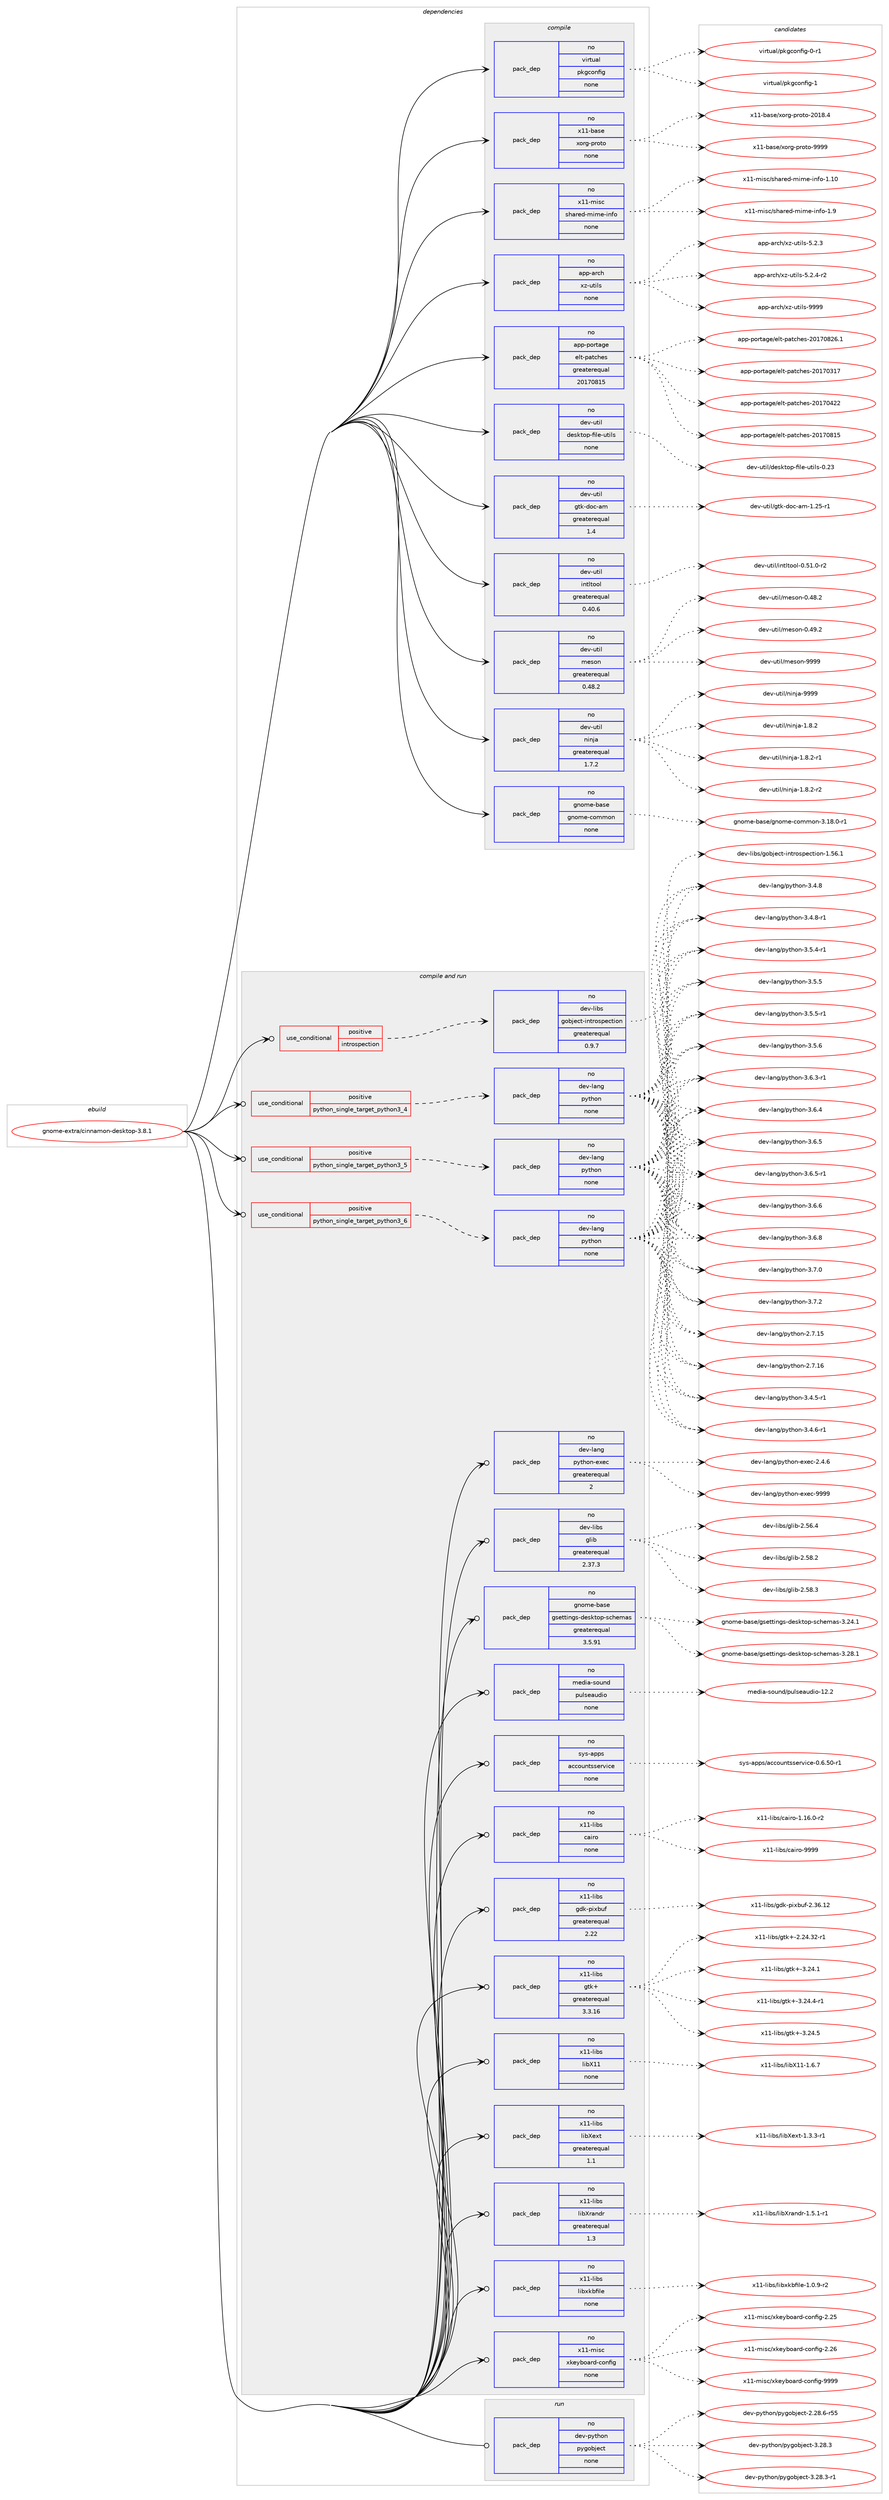 digraph prolog {

# *************
# Graph options
# *************

newrank=true;
concentrate=true;
compound=true;
graph [rankdir=LR,fontname=Helvetica,fontsize=10,ranksep=1.5];#, ranksep=2.5, nodesep=0.2];
edge  [arrowhead=vee];
node  [fontname=Helvetica,fontsize=10];

# **********
# The ebuild
# **********

subgraph cluster_leftcol {
color=gray;
rank=same;
label=<<i>ebuild</i>>;
id [label="gnome-extra/cinnamon-desktop-3.8.1", color=red, width=4, href="../gnome-extra/cinnamon-desktop-3.8.1.svg"];
}

# ****************
# The dependencies
# ****************

subgraph cluster_midcol {
color=gray;
label=<<i>dependencies</i>>;
subgraph cluster_compile {
fillcolor="#eeeeee";
style=filled;
label=<<i>compile</i>>;
subgraph pack1113503 {
dependency1565489 [label=<<TABLE BORDER="0" CELLBORDER="1" CELLSPACING="0" CELLPADDING="4" WIDTH="220"><TR><TD ROWSPAN="6" CELLPADDING="30">pack_dep</TD></TR><TR><TD WIDTH="110">no</TD></TR><TR><TD>app-arch</TD></TR><TR><TD>xz-utils</TD></TR><TR><TD>none</TD></TR><TR><TD></TD></TR></TABLE>>, shape=none, color=blue];
}
id:e -> dependency1565489:w [weight=20,style="solid",arrowhead="vee"];
subgraph pack1113504 {
dependency1565490 [label=<<TABLE BORDER="0" CELLBORDER="1" CELLSPACING="0" CELLPADDING="4" WIDTH="220"><TR><TD ROWSPAN="6" CELLPADDING="30">pack_dep</TD></TR><TR><TD WIDTH="110">no</TD></TR><TR><TD>app-portage</TD></TR><TR><TD>elt-patches</TD></TR><TR><TD>greaterequal</TD></TR><TR><TD>20170815</TD></TR></TABLE>>, shape=none, color=blue];
}
id:e -> dependency1565490:w [weight=20,style="solid",arrowhead="vee"];
subgraph pack1113505 {
dependency1565491 [label=<<TABLE BORDER="0" CELLBORDER="1" CELLSPACING="0" CELLPADDING="4" WIDTH="220"><TR><TD ROWSPAN="6" CELLPADDING="30">pack_dep</TD></TR><TR><TD WIDTH="110">no</TD></TR><TR><TD>dev-util</TD></TR><TR><TD>desktop-file-utils</TD></TR><TR><TD>none</TD></TR><TR><TD></TD></TR></TABLE>>, shape=none, color=blue];
}
id:e -> dependency1565491:w [weight=20,style="solid",arrowhead="vee"];
subgraph pack1113506 {
dependency1565492 [label=<<TABLE BORDER="0" CELLBORDER="1" CELLSPACING="0" CELLPADDING="4" WIDTH="220"><TR><TD ROWSPAN="6" CELLPADDING="30">pack_dep</TD></TR><TR><TD WIDTH="110">no</TD></TR><TR><TD>dev-util</TD></TR><TR><TD>gtk-doc-am</TD></TR><TR><TD>greaterequal</TD></TR><TR><TD>1.4</TD></TR></TABLE>>, shape=none, color=blue];
}
id:e -> dependency1565492:w [weight=20,style="solid",arrowhead="vee"];
subgraph pack1113507 {
dependency1565493 [label=<<TABLE BORDER="0" CELLBORDER="1" CELLSPACING="0" CELLPADDING="4" WIDTH="220"><TR><TD ROWSPAN="6" CELLPADDING="30">pack_dep</TD></TR><TR><TD WIDTH="110">no</TD></TR><TR><TD>dev-util</TD></TR><TR><TD>intltool</TD></TR><TR><TD>greaterequal</TD></TR><TR><TD>0.40.6</TD></TR></TABLE>>, shape=none, color=blue];
}
id:e -> dependency1565493:w [weight=20,style="solid",arrowhead="vee"];
subgraph pack1113508 {
dependency1565494 [label=<<TABLE BORDER="0" CELLBORDER="1" CELLSPACING="0" CELLPADDING="4" WIDTH="220"><TR><TD ROWSPAN="6" CELLPADDING="30">pack_dep</TD></TR><TR><TD WIDTH="110">no</TD></TR><TR><TD>dev-util</TD></TR><TR><TD>meson</TD></TR><TR><TD>greaterequal</TD></TR><TR><TD>0.48.2</TD></TR></TABLE>>, shape=none, color=blue];
}
id:e -> dependency1565494:w [weight=20,style="solid",arrowhead="vee"];
subgraph pack1113509 {
dependency1565495 [label=<<TABLE BORDER="0" CELLBORDER="1" CELLSPACING="0" CELLPADDING="4" WIDTH="220"><TR><TD ROWSPAN="6" CELLPADDING="30">pack_dep</TD></TR><TR><TD WIDTH="110">no</TD></TR><TR><TD>dev-util</TD></TR><TR><TD>ninja</TD></TR><TR><TD>greaterequal</TD></TR><TR><TD>1.7.2</TD></TR></TABLE>>, shape=none, color=blue];
}
id:e -> dependency1565495:w [weight=20,style="solid",arrowhead="vee"];
subgraph pack1113510 {
dependency1565496 [label=<<TABLE BORDER="0" CELLBORDER="1" CELLSPACING="0" CELLPADDING="4" WIDTH="220"><TR><TD ROWSPAN="6" CELLPADDING="30">pack_dep</TD></TR><TR><TD WIDTH="110">no</TD></TR><TR><TD>gnome-base</TD></TR><TR><TD>gnome-common</TD></TR><TR><TD>none</TD></TR><TR><TD></TD></TR></TABLE>>, shape=none, color=blue];
}
id:e -> dependency1565496:w [weight=20,style="solid",arrowhead="vee"];
subgraph pack1113511 {
dependency1565497 [label=<<TABLE BORDER="0" CELLBORDER="1" CELLSPACING="0" CELLPADDING="4" WIDTH="220"><TR><TD ROWSPAN="6" CELLPADDING="30">pack_dep</TD></TR><TR><TD WIDTH="110">no</TD></TR><TR><TD>virtual</TD></TR><TR><TD>pkgconfig</TD></TR><TR><TD>none</TD></TR><TR><TD></TD></TR></TABLE>>, shape=none, color=blue];
}
id:e -> dependency1565497:w [weight=20,style="solid",arrowhead="vee"];
subgraph pack1113512 {
dependency1565498 [label=<<TABLE BORDER="0" CELLBORDER="1" CELLSPACING="0" CELLPADDING="4" WIDTH="220"><TR><TD ROWSPAN="6" CELLPADDING="30">pack_dep</TD></TR><TR><TD WIDTH="110">no</TD></TR><TR><TD>x11-base</TD></TR><TR><TD>xorg-proto</TD></TR><TR><TD>none</TD></TR><TR><TD></TD></TR></TABLE>>, shape=none, color=blue];
}
id:e -> dependency1565498:w [weight=20,style="solid",arrowhead="vee"];
subgraph pack1113513 {
dependency1565499 [label=<<TABLE BORDER="0" CELLBORDER="1" CELLSPACING="0" CELLPADDING="4" WIDTH="220"><TR><TD ROWSPAN="6" CELLPADDING="30">pack_dep</TD></TR><TR><TD WIDTH="110">no</TD></TR><TR><TD>x11-misc</TD></TR><TR><TD>shared-mime-info</TD></TR><TR><TD>none</TD></TR><TR><TD></TD></TR></TABLE>>, shape=none, color=blue];
}
id:e -> dependency1565499:w [weight=20,style="solid",arrowhead="vee"];
}
subgraph cluster_compileandrun {
fillcolor="#eeeeee";
style=filled;
label=<<i>compile and run</i>>;
subgraph cond427805 {
dependency1565500 [label=<<TABLE BORDER="0" CELLBORDER="1" CELLSPACING="0" CELLPADDING="4"><TR><TD ROWSPAN="3" CELLPADDING="10">use_conditional</TD></TR><TR><TD>positive</TD></TR><TR><TD>introspection</TD></TR></TABLE>>, shape=none, color=red];
subgraph pack1113514 {
dependency1565501 [label=<<TABLE BORDER="0" CELLBORDER="1" CELLSPACING="0" CELLPADDING="4" WIDTH="220"><TR><TD ROWSPAN="6" CELLPADDING="30">pack_dep</TD></TR><TR><TD WIDTH="110">no</TD></TR><TR><TD>dev-libs</TD></TR><TR><TD>gobject-introspection</TD></TR><TR><TD>greaterequal</TD></TR><TR><TD>0.9.7</TD></TR></TABLE>>, shape=none, color=blue];
}
dependency1565500:e -> dependency1565501:w [weight=20,style="dashed",arrowhead="vee"];
}
id:e -> dependency1565500:w [weight=20,style="solid",arrowhead="odotvee"];
subgraph cond427806 {
dependency1565502 [label=<<TABLE BORDER="0" CELLBORDER="1" CELLSPACING="0" CELLPADDING="4"><TR><TD ROWSPAN="3" CELLPADDING="10">use_conditional</TD></TR><TR><TD>positive</TD></TR><TR><TD>python_single_target_python3_4</TD></TR></TABLE>>, shape=none, color=red];
subgraph pack1113515 {
dependency1565503 [label=<<TABLE BORDER="0" CELLBORDER="1" CELLSPACING="0" CELLPADDING="4" WIDTH="220"><TR><TD ROWSPAN="6" CELLPADDING="30">pack_dep</TD></TR><TR><TD WIDTH="110">no</TD></TR><TR><TD>dev-lang</TD></TR><TR><TD>python</TD></TR><TR><TD>none</TD></TR><TR><TD></TD></TR></TABLE>>, shape=none, color=blue];
}
dependency1565502:e -> dependency1565503:w [weight=20,style="dashed",arrowhead="vee"];
}
id:e -> dependency1565502:w [weight=20,style="solid",arrowhead="odotvee"];
subgraph cond427807 {
dependency1565504 [label=<<TABLE BORDER="0" CELLBORDER="1" CELLSPACING="0" CELLPADDING="4"><TR><TD ROWSPAN="3" CELLPADDING="10">use_conditional</TD></TR><TR><TD>positive</TD></TR><TR><TD>python_single_target_python3_5</TD></TR></TABLE>>, shape=none, color=red];
subgraph pack1113516 {
dependency1565505 [label=<<TABLE BORDER="0" CELLBORDER="1" CELLSPACING="0" CELLPADDING="4" WIDTH="220"><TR><TD ROWSPAN="6" CELLPADDING="30">pack_dep</TD></TR><TR><TD WIDTH="110">no</TD></TR><TR><TD>dev-lang</TD></TR><TR><TD>python</TD></TR><TR><TD>none</TD></TR><TR><TD></TD></TR></TABLE>>, shape=none, color=blue];
}
dependency1565504:e -> dependency1565505:w [weight=20,style="dashed",arrowhead="vee"];
}
id:e -> dependency1565504:w [weight=20,style="solid",arrowhead="odotvee"];
subgraph cond427808 {
dependency1565506 [label=<<TABLE BORDER="0" CELLBORDER="1" CELLSPACING="0" CELLPADDING="4"><TR><TD ROWSPAN="3" CELLPADDING="10">use_conditional</TD></TR><TR><TD>positive</TD></TR><TR><TD>python_single_target_python3_6</TD></TR></TABLE>>, shape=none, color=red];
subgraph pack1113517 {
dependency1565507 [label=<<TABLE BORDER="0" CELLBORDER="1" CELLSPACING="0" CELLPADDING="4" WIDTH="220"><TR><TD ROWSPAN="6" CELLPADDING="30">pack_dep</TD></TR><TR><TD WIDTH="110">no</TD></TR><TR><TD>dev-lang</TD></TR><TR><TD>python</TD></TR><TR><TD>none</TD></TR><TR><TD></TD></TR></TABLE>>, shape=none, color=blue];
}
dependency1565506:e -> dependency1565507:w [weight=20,style="dashed",arrowhead="vee"];
}
id:e -> dependency1565506:w [weight=20,style="solid",arrowhead="odotvee"];
subgraph pack1113518 {
dependency1565508 [label=<<TABLE BORDER="0" CELLBORDER="1" CELLSPACING="0" CELLPADDING="4" WIDTH="220"><TR><TD ROWSPAN="6" CELLPADDING="30">pack_dep</TD></TR><TR><TD WIDTH="110">no</TD></TR><TR><TD>dev-lang</TD></TR><TR><TD>python-exec</TD></TR><TR><TD>greaterequal</TD></TR><TR><TD>2</TD></TR></TABLE>>, shape=none, color=blue];
}
id:e -> dependency1565508:w [weight=20,style="solid",arrowhead="odotvee"];
subgraph pack1113519 {
dependency1565509 [label=<<TABLE BORDER="0" CELLBORDER="1" CELLSPACING="0" CELLPADDING="4" WIDTH="220"><TR><TD ROWSPAN="6" CELLPADDING="30">pack_dep</TD></TR><TR><TD WIDTH="110">no</TD></TR><TR><TD>dev-libs</TD></TR><TR><TD>glib</TD></TR><TR><TD>greaterequal</TD></TR><TR><TD>2.37.3</TD></TR></TABLE>>, shape=none, color=blue];
}
id:e -> dependency1565509:w [weight=20,style="solid",arrowhead="odotvee"];
subgraph pack1113520 {
dependency1565510 [label=<<TABLE BORDER="0" CELLBORDER="1" CELLSPACING="0" CELLPADDING="4" WIDTH="220"><TR><TD ROWSPAN="6" CELLPADDING="30">pack_dep</TD></TR><TR><TD WIDTH="110">no</TD></TR><TR><TD>gnome-base</TD></TR><TR><TD>gsettings-desktop-schemas</TD></TR><TR><TD>greaterequal</TD></TR><TR><TD>3.5.91</TD></TR></TABLE>>, shape=none, color=blue];
}
id:e -> dependency1565510:w [weight=20,style="solid",arrowhead="odotvee"];
subgraph pack1113521 {
dependency1565511 [label=<<TABLE BORDER="0" CELLBORDER="1" CELLSPACING="0" CELLPADDING="4" WIDTH="220"><TR><TD ROWSPAN="6" CELLPADDING="30">pack_dep</TD></TR><TR><TD WIDTH="110">no</TD></TR><TR><TD>media-sound</TD></TR><TR><TD>pulseaudio</TD></TR><TR><TD>none</TD></TR><TR><TD></TD></TR></TABLE>>, shape=none, color=blue];
}
id:e -> dependency1565511:w [weight=20,style="solid",arrowhead="odotvee"];
subgraph pack1113522 {
dependency1565512 [label=<<TABLE BORDER="0" CELLBORDER="1" CELLSPACING="0" CELLPADDING="4" WIDTH="220"><TR><TD ROWSPAN="6" CELLPADDING="30">pack_dep</TD></TR><TR><TD WIDTH="110">no</TD></TR><TR><TD>sys-apps</TD></TR><TR><TD>accountsservice</TD></TR><TR><TD>none</TD></TR><TR><TD></TD></TR></TABLE>>, shape=none, color=blue];
}
id:e -> dependency1565512:w [weight=20,style="solid",arrowhead="odotvee"];
subgraph pack1113523 {
dependency1565513 [label=<<TABLE BORDER="0" CELLBORDER="1" CELLSPACING="0" CELLPADDING="4" WIDTH="220"><TR><TD ROWSPAN="6" CELLPADDING="30">pack_dep</TD></TR><TR><TD WIDTH="110">no</TD></TR><TR><TD>x11-libs</TD></TR><TR><TD>cairo</TD></TR><TR><TD>none</TD></TR><TR><TD></TD></TR></TABLE>>, shape=none, color=blue];
}
id:e -> dependency1565513:w [weight=20,style="solid",arrowhead="odotvee"];
subgraph pack1113524 {
dependency1565514 [label=<<TABLE BORDER="0" CELLBORDER="1" CELLSPACING="0" CELLPADDING="4" WIDTH="220"><TR><TD ROWSPAN="6" CELLPADDING="30">pack_dep</TD></TR><TR><TD WIDTH="110">no</TD></TR><TR><TD>x11-libs</TD></TR><TR><TD>gdk-pixbuf</TD></TR><TR><TD>greaterequal</TD></TR><TR><TD>2.22</TD></TR></TABLE>>, shape=none, color=blue];
}
id:e -> dependency1565514:w [weight=20,style="solid",arrowhead="odotvee"];
subgraph pack1113525 {
dependency1565515 [label=<<TABLE BORDER="0" CELLBORDER="1" CELLSPACING="0" CELLPADDING="4" WIDTH="220"><TR><TD ROWSPAN="6" CELLPADDING="30">pack_dep</TD></TR><TR><TD WIDTH="110">no</TD></TR><TR><TD>x11-libs</TD></TR><TR><TD>gtk+</TD></TR><TR><TD>greaterequal</TD></TR><TR><TD>3.3.16</TD></TR></TABLE>>, shape=none, color=blue];
}
id:e -> dependency1565515:w [weight=20,style="solid",arrowhead="odotvee"];
subgraph pack1113526 {
dependency1565516 [label=<<TABLE BORDER="0" CELLBORDER="1" CELLSPACING="0" CELLPADDING="4" WIDTH="220"><TR><TD ROWSPAN="6" CELLPADDING="30">pack_dep</TD></TR><TR><TD WIDTH="110">no</TD></TR><TR><TD>x11-libs</TD></TR><TR><TD>libX11</TD></TR><TR><TD>none</TD></TR><TR><TD></TD></TR></TABLE>>, shape=none, color=blue];
}
id:e -> dependency1565516:w [weight=20,style="solid",arrowhead="odotvee"];
subgraph pack1113527 {
dependency1565517 [label=<<TABLE BORDER="0" CELLBORDER="1" CELLSPACING="0" CELLPADDING="4" WIDTH="220"><TR><TD ROWSPAN="6" CELLPADDING="30">pack_dep</TD></TR><TR><TD WIDTH="110">no</TD></TR><TR><TD>x11-libs</TD></TR><TR><TD>libXext</TD></TR><TR><TD>greaterequal</TD></TR><TR><TD>1.1</TD></TR></TABLE>>, shape=none, color=blue];
}
id:e -> dependency1565517:w [weight=20,style="solid",arrowhead="odotvee"];
subgraph pack1113528 {
dependency1565518 [label=<<TABLE BORDER="0" CELLBORDER="1" CELLSPACING="0" CELLPADDING="4" WIDTH="220"><TR><TD ROWSPAN="6" CELLPADDING="30">pack_dep</TD></TR><TR><TD WIDTH="110">no</TD></TR><TR><TD>x11-libs</TD></TR><TR><TD>libXrandr</TD></TR><TR><TD>greaterequal</TD></TR><TR><TD>1.3</TD></TR></TABLE>>, shape=none, color=blue];
}
id:e -> dependency1565518:w [weight=20,style="solid",arrowhead="odotvee"];
subgraph pack1113529 {
dependency1565519 [label=<<TABLE BORDER="0" CELLBORDER="1" CELLSPACING="0" CELLPADDING="4" WIDTH="220"><TR><TD ROWSPAN="6" CELLPADDING="30">pack_dep</TD></TR><TR><TD WIDTH="110">no</TD></TR><TR><TD>x11-libs</TD></TR><TR><TD>libxkbfile</TD></TR><TR><TD>none</TD></TR><TR><TD></TD></TR></TABLE>>, shape=none, color=blue];
}
id:e -> dependency1565519:w [weight=20,style="solid",arrowhead="odotvee"];
subgraph pack1113530 {
dependency1565520 [label=<<TABLE BORDER="0" CELLBORDER="1" CELLSPACING="0" CELLPADDING="4" WIDTH="220"><TR><TD ROWSPAN="6" CELLPADDING="30">pack_dep</TD></TR><TR><TD WIDTH="110">no</TD></TR><TR><TD>x11-misc</TD></TR><TR><TD>xkeyboard-config</TD></TR><TR><TD>none</TD></TR><TR><TD></TD></TR></TABLE>>, shape=none, color=blue];
}
id:e -> dependency1565520:w [weight=20,style="solid",arrowhead="odotvee"];
}
subgraph cluster_run {
fillcolor="#eeeeee";
style=filled;
label=<<i>run</i>>;
subgraph pack1113531 {
dependency1565521 [label=<<TABLE BORDER="0" CELLBORDER="1" CELLSPACING="0" CELLPADDING="4" WIDTH="220"><TR><TD ROWSPAN="6" CELLPADDING="30">pack_dep</TD></TR><TR><TD WIDTH="110">no</TD></TR><TR><TD>dev-python</TD></TR><TR><TD>pygobject</TD></TR><TR><TD>none</TD></TR><TR><TD></TD></TR></TABLE>>, shape=none, color=blue];
}
id:e -> dependency1565521:w [weight=20,style="solid",arrowhead="odot"];
}
}

# **************
# The candidates
# **************

subgraph cluster_choices {
rank=same;
color=gray;
label=<<i>candidates</i>>;

subgraph choice1113503 {
color=black;
nodesep=1;
choice971121124597114991044712012245117116105108115455346504651 [label="app-arch/xz-utils-5.2.3", color=red, width=4,href="../app-arch/xz-utils-5.2.3.svg"];
choice9711211245971149910447120122451171161051081154553465046524511450 [label="app-arch/xz-utils-5.2.4-r2", color=red, width=4,href="../app-arch/xz-utils-5.2.4-r2.svg"];
choice9711211245971149910447120122451171161051081154557575757 [label="app-arch/xz-utils-9999", color=red, width=4,href="../app-arch/xz-utils-9999.svg"];
dependency1565489:e -> choice971121124597114991044712012245117116105108115455346504651:w [style=dotted,weight="100"];
dependency1565489:e -> choice9711211245971149910447120122451171161051081154553465046524511450:w [style=dotted,weight="100"];
dependency1565489:e -> choice9711211245971149910447120122451171161051081154557575757:w [style=dotted,weight="100"];
}
subgraph choice1113504 {
color=black;
nodesep=1;
choice97112112451121111141169710310147101108116451129711699104101115455048495548514955 [label="app-portage/elt-patches-20170317", color=red, width=4,href="../app-portage/elt-patches-20170317.svg"];
choice97112112451121111141169710310147101108116451129711699104101115455048495548525050 [label="app-portage/elt-patches-20170422", color=red, width=4,href="../app-portage/elt-patches-20170422.svg"];
choice97112112451121111141169710310147101108116451129711699104101115455048495548564953 [label="app-portage/elt-patches-20170815", color=red, width=4,href="../app-portage/elt-patches-20170815.svg"];
choice971121124511211111411697103101471011081164511297116991041011154550484955485650544649 [label="app-portage/elt-patches-20170826.1", color=red, width=4,href="../app-portage/elt-patches-20170826.1.svg"];
dependency1565490:e -> choice97112112451121111141169710310147101108116451129711699104101115455048495548514955:w [style=dotted,weight="100"];
dependency1565490:e -> choice97112112451121111141169710310147101108116451129711699104101115455048495548525050:w [style=dotted,weight="100"];
dependency1565490:e -> choice97112112451121111141169710310147101108116451129711699104101115455048495548564953:w [style=dotted,weight="100"];
dependency1565490:e -> choice971121124511211111411697103101471011081164511297116991041011154550484955485650544649:w [style=dotted,weight="100"];
}
subgraph choice1113505 {
color=black;
nodesep=1;
choice100101118451171161051084710010111510711611111245102105108101451171161051081154548465051 [label="dev-util/desktop-file-utils-0.23", color=red, width=4,href="../dev-util/desktop-file-utils-0.23.svg"];
dependency1565491:e -> choice100101118451171161051084710010111510711611111245102105108101451171161051081154548465051:w [style=dotted,weight="100"];
}
subgraph choice1113506 {
color=black;
nodesep=1;
choice10010111845117116105108471031161074510011199459710945494650534511449 [label="dev-util/gtk-doc-am-1.25-r1", color=red, width=4,href="../dev-util/gtk-doc-am-1.25-r1.svg"];
dependency1565492:e -> choice10010111845117116105108471031161074510011199459710945494650534511449:w [style=dotted,weight="100"];
}
subgraph choice1113507 {
color=black;
nodesep=1;
choice1001011184511711610510847105110116108116111111108454846534946484511450 [label="dev-util/intltool-0.51.0-r2", color=red, width=4,href="../dev-util/intltool-0.51.0-r2.svg"];
dependency1565493:e -> choice1001011184511711610510847105110116108116111111108454846534946484511450:w [style=dotted,weight="100"];
}
subgraph choice1113508 {
color=black;
nodesep=1;
choice100101118451171161051084710910111511111045484652564650 [label="dev-util/meson-0.48.2", color=red, width=4,href="../dev-util/meson-0.48.2.svg"];
choice100101118451171161051084710910111511111045484652574650 [label="dev-util/meson-0.49.2", color=red, width=4,href="../dev-util/meson-0.49.2.svg"];
choice10010111845117116105108471091011151111104557575757 [label="dev-util/meson-9999", color=red, width=4,href="../dev-util/meson-9999.svg"];
dependency1565494:e -> choice100101118451171161051084710910111511111045484652564650:w [style=dotted,weight="100"];
dependency1565494:e -> choice100101118451171161051084710910111511111045484652574650:w [style=dotted,weight="100"];
dependency1565494:e -> choice10010111845117116105108471091011151111104557575757:w [style=dotted,weight="100"];
}
subgraph choice1113509 {
color=black;
nodesep=1;
choice100101118451171161051084711010511010697454946564650 [label="dev-util/ninja-1.8.2", color=red, width=4,href="../dev-util/ninja-1.8.2.svg"];
choice1001011184511711610510847110105110106974549465646504511449 [label="dev-util/ninja-1.8.2-r1", color=red, width=4,href="../dev-util/ninja-1.8.2-r1.svg"];
choice1001011184511711610510847110105110106974549465646504511450 [label="dev-util/ninja-1.8.2-r2", color=red, width=4,href="../dev-util/ninja-1.8.2-r2.svg"];
choice1001011184511711610510847110105110106974557575757 [label="dev-util/ninja-9999", color=red, width=4,href="../dev-util/ninja-9999.svg"];
dependency1565495:e -> choice100101118451171161051084711010511010697454946564650:w [style=dotted,weight="100"];
dependency1565495:e -> choice1001011184511711610510847110105110106974549465646504511449:w [style=dotted,weight="100"];
dependency1565495:e -> choice1001011184511711610510847110105110106974549465646504511450:w [style=dotted,weight="100"];
dependency1565495:e -> choice1001011184511711610510847110105110106974557575757:w [style=dotted,weight="100"];
}
subgraph choice1113510 {
color=black;
nodesep=1;
choice103110111109101459897115101471031101111091014599111109109111110455146495646484511449 [label="gnome-base/gnome-common-3.18.0-r1", color=red, width=4,href="../gnome-base/gnome-common-3.18.0-r1.svg"];
dependency1565496:e -> choice103110111109101459897115101471031101111091014599111109109111110455146495646484511449:w [style=dotted,weight="100"];
}
subgraph choice1113511 {
color=black;
nodesep=1;
choice11810511411611797108471121071039911111010210510345484511449 [label="virtual/pkgconfig-0-r1", color=red, width=4,href="../virtual/pkgconfig-0-r1.svg"];
choice1181051141161179710847112107103991111101021051034549 [label="virtual/pkgconfig-1", color=red, width=4,href="../virtual/pkgconfig-1.svg"];
dependency1565497:e -> choice11810511411611797108471121071039911111010210510345484511449:w [style=dotted,weight="100"];
dependency1565497:e -> choice1181051141161179710847112107103991111101021051034549:w [style=dotted,weight="100"];
}
subgraph choice1113512 {
color=black;
nodesep=1;
choice1204949459897115101471201111141034511211411111611145504849564652 [label="x11-base/xorg-proto-2018.4", color=red, width=4,href="../x11-base/xorg-proto-2018.4.svg"];
choice120494945989711510147120111114103451121141111161114557575757 [label="x11-base/xorg-proto-9999", color=red, width=4,href="../x11-base/xorg-proto-9999.svg"];
dependency1565498:e -> choice1204949459897115101471201111141034511211411111611145504849564652:w [style=dotted,weight="100"];
dependency1565498:e -> choice120494945989711510147120111114103451121141111161114557575757:w [style=dotted,weight="100"];
}
subgraph choice1113513 {
color=black;
nodesep=1;
choice12049494510910511599471151049711410110045109105109101451051101021114549464948 [label="x11-misc/shared-mime-info-1.10", color=red, width=4,href="../x11-misc/shared-mime-info-1.10.svg"];
choice120494945109105115994711510497114101100451091051091014510511010211145494657 [label="x11-misc/shared-mime-info-1.9", color=red, width=4,href="../x11-misc/shared-mime-info-1.9.svg"];
dependency1565499:e -> choice12049494510910511599471151049711410110045109105109101451051101021114549464948:w [style=dotted,weight="100"];
dependency1565499:e -> choice120494945109105115994711510497114101100451091051091014510511010211145494657:w [style=dotted,weight="100"];
}
subgraph choice1113514 {
color=black;
nodesep=1;
choice1001011184510810598115471031119810610199116451051101161141111151121019911610511111045494653544649 [label="dev-libs/gobject-introspection-1.56.1", color=red, width=4,href="../dev-libs/gobject-introspection-1.56.1.svg"];
dependency1565501:e -> choice1001011184510810598115471031119810610199116451051101161141111151121019911610511111045494653544649:w [style=dotted,weight="100"];
}
subgraph choice1113515 {
color=black;
nodesep=1;
choice10010111845108971101034711212111610411111045504655464953 [label="dev-lang/python-2.7.15", color=red, width=4,href="../dev-lang/python-2.7.15.svg"];
choice10010111845108971101034711212111610411111045504655464954 [label="dev-lang/python-2.7.16", color=red, width=4,href="../dev-lang/python-2.7.16.svg"];
choice1001011184510897110103471121211161041111104551465246534511449 [label="dev-lang/python-3.4.5-r1", color=red, width=4,href="../dev-lang/python-3.4.5-r1.svg"];
choice1001011184510897110103471121211161041111104551465246544511449 [label="dev-lang/python-3.4.6-r1", color=red, width=4,href="../dev-lang/python-3.4.6-r1.svg"];
choice100101118451089711010347112121116104111110455146524656 [label="dev-lang/python-3.4.8", color=red, width=4,href="../dev-lang/python-3.4.8.svg"];
choice1001011184510897110103471121211161041111104551465246564511449 [label="dev-lang/python-3.4.8-r1", color=red, width=4,href="../dev-lang/python-3.4.8-r1.svg"];
choice1001011184510897110103471121211161041111104551465346524511449 [label="dev-lang/python-3.5.4-r1", color=red, width=4,href="../dev-lang/python-3.5.4-r1.svg"];
choice100101118451089711010347112121116104111110455146534653 [label="dev-lang/python-3.5.5", color=red, width=4,href="../dev-lang/python-3.5.5.svg"];
choice1001011184510897110103471121211161041111104551465346534511449 [label="dev-lang/python-3.5.5-r1", color=red, width=4,href="../dev-lang/python-3.5.5-r1.svg"];
choice100101118451089711010347112121116104111110455146534654 [label="dev-lang/python-3.5.6", color=red, width=4,href="../dev-lang/python-3.5.6.svg"];
choice1001011184510897110103471121211161041111104551465446514511449 [label="dev-lang/python-3.6.3-r1", color=red, width=4,href="../dev-lang/python-3.6.3-r1.svg"];
choice100101118451089711010347112121116104111110455146544652 [label="dev-lang/python-3.6.4", color=red, width=4,href="../dev-lang/python-3.6.4.svg"];
choice100101118451089711010347112121116104111110455146544653 [label="dev-lang/python-3.6.5", color=red, width=4,href="../dev-lang/python-3.6.5.svg"];
choice1001011184510897110103471121211161041111104551465446534511449 [label="dev-lang/python-3.6.5-r1", color=red, width=4,href="../dev-lang/python-3.6.5-r1.svg"];
choice100101118451089711010347112121116104111110455146544654 [label="dev-lang/python-3.6.6", color=red, width=4,href="../dev-lang/python-3.6.6.svg"];
choice100101118451089711010347112121116104111110455146544656 [label="dev-lang/python-3.6.8", color=red, width=4,href="../dev-lang/python-3.6.8.svg"];
choice100101118451089711010347112121116104111110455146554648 [label="dev-lang/python-3.7.0", color=red, width=4,href="../dev-lang/python-3.7.0.svg"];
choice100101118451089711010347112121116104111110455146554650 [label="dev-lang/python-3.7.2", color=red, width=4,href="../dev-lang/python-3.7.2.svg"];
dependency1565503:e -> choice10010111845108971101034711212111610411111045504655464953:w [style=dotted,weight="100"];
dependency1565503:e -> choice10010111845108971101034711212111610411111045504655464954:w [style=dotted,weight="100"];
dependency1565503:e -> choice1001011184510897110103471121211161041111104551465246534511449:w [style=dotted,weight="100"];
dependency1565503:e -> choice1001011184510897110103471121211161041111104551465246544511449:w [style=dotted,weight="100"];
dependency1565503:e -> choice100101118451089711010347112121116104111110455146524656:w [style=dotted,weight="100"];
dependency1565503:e -> choice1001011184510897110103471121211161041111104551465246564511449:w [style=dotted,weight="100"];
dependency1565503:e -> choice1001011184510897110103471121211161041111104551465346524511449:w [style=dotted,weight="100"];
dependency1565503:e -> choice100101118451089711010347112121116104111110455146534653:w [style=dotted,weight="100"];
dependency1565503:e -> choice1001011184510897110103471121211161041111104551465346534511449:w [style=dotted,weight="100"];
dependency1565503:e -> choice100101118451089711010347112121116104111110455146534654:w [style=dotted,weight="100"];
dependency1565503:e -> choice1001011184510897110103471121211161041111104551465446514511449:w [style=dotted,weight="100"];
dependency1565503:e -> choice100101118451089711010347112121116104111110455146544652:w [style=dotted,weight="100"];
dependency1565503:e -> choice100101118451089711010347112121116104111110455146544653:w [style=dotted,weight="100"];
dependency1565503:e -> choice1001011184510897110103471121211161041111104551465446534511449:w [style=dotted,weight="100"];
dependency1565503:e -> choice100101118451089711010347112121116104111110455146544654:w [style=dotted,weight="100"];
dependency1565503:e -> choice100101118451089711010347112121116104111110455146544656:w [style=dotted,weight="100"];
dependency1565503:e -> choice100101118451089711010347112121116104111110455146554648:w [style=dotted,weight="100"];
dependency1565503:e -> choice100101118451089711010347112121116104111110455146554650:w [style=dotted,weight="100"];
}
subgraph choice1113516 {
color=black;
nodesep=1;
choice10010111845108971101034711212111610411111045504655464953 [label="dev-lang/python-2.7.15", color=red, width=4,href="../dev-lang/python-2.7.15.svg"];
choice10010111845108971101034711212111610411111045504655464954 [label="dev-lang/python-2.7.16", color=red, width=4,href="../dev-lang/python-2.7.16.svg"];
choice1001011184510897110103471121211161041111104551465246534511449 [label="dev-lang/python-3.4.5-r1", color=red, width=4,href="../dev-lang/python-3.4.5-r1.svg"];
choice1001011184510897110103471121211161041111104551465246544511449 [label="dev-lang/python-3.4.6-r1", color=red, width=4,href="../dev-lang/python-3.4.6-r1.svg"];
choice100101118451089711010347112121116104111110455146524656 [label="dev-lang/python-3.4.8", color=red, width=4,href="../dev-lang/python-3.4.8.svg"];
choice1001011184510897110103471121211161041111104551465246564511449 [label="dev-lang/python-3.4.8-r1", color=red, width=4,href="../dev-lang/python-3.4.8-r1.svg"];
choice1001011184510897110103471121211161041111104551465346524511449 [label="dev-lang/python-3.5.4-r1", color=red, width=4,href="../dev-lang/python-3.5.4-r1.svg"];
choice100101118451089711010347112121116104111110455146534653 [label="dev-lang/python-3.5.5", color=red, width=4,href="../dev-lang/python-3.5.5.svg"];
choice1001011184510897110103471121211161041111104551465346534511449 [label="dev-lang/python-3.5.5-r1", color=red, width=4,href="../dev-lang/python-3.5.5-r1.svg"];
choice100101118451089711010347112121116104111110455146534654 [label="dev-lang/python-3.5.6", color=red, width=4,href="../dev-lang/python-3.5.6.svg"];
choice1001011184510897110103471121211161041111104551465446514511449 [label="dev-lang/python-3.6.3-r1", color=red, width=4,href="../dev-lang/python-3.6.3-r1.svg"];
choice100101118451089711010347112121116104111110455146544652 [label="dev-lang/python-3.6.4", color=red, width=4,href="../dev-lang/python-3.6.4.svg"];
choice100101118451089711010347112121116104111110455146544653 [label="dev-lang/python-3.6.5", color=red, width=4,href="../dev-lang/python-3.6.5.svg"];
choice1001011184510897110103471121211161041111104551465446534511449 [label="dev-lang/python-3.6.5-r1", color=red, width=4,href="../dev-lang/python-3.6.5-r1.svg"];
choice100101118451089711010347112121116104111110455146544654 [label="dev-lang/python-3.6.6", color=red, width=4,href="../dev-lang/python-3.6.6.svg"];
choice100101118451089711010347112121116104111110455146544656 [label="dev-lang/python-3.6.8", color=red, width=4,href="../dev-lang/python-3.6.8.svg"];
choice100101118451089711010347112121116104111110455146554648 [label="dev-lang/python-3.7.0", color=red, width=4,href="../dev-lang/python-3.7.0.svg"];
choice100101118451089711010347112121116104111110455146554650 [label="dev-lang/python-3.7.2", color=red, width=4,href="../dev-lang/python-3.7.2.svg"];
dependency1565505:e -> choice10010111845108971101034711212111610411111045504655464953:w [style=dotted,weight="100"];
dependency1565505:e -> choice10010111845108971101034711212111610411111045504655464954:w [style=dotted,weight="100"];
dependency1565505:e -> choice1001011184510897110103471121211161041111104551465246534511449:w [style=dotted,weight="100"];
dependency1565505:e -> choice1001011184510897110103471121211161041111104551465246544511449:w [style=dotted,weight="100"];
dependency1565505:e -> choice100101118451089711010347112121116104111110455146524656:w [style=dotted,weight="100"];
dependency1565505:e -> choice1001011184510897110103471121211161041111104551465246564511449:w [style=dotted,weight="100"];
dependency1565505:e -> choice1001011184510897110103471121211161041111104551465346524511449:w [style=dotted,weight="100"];
dependency1565505:e -> choice100101118451089711010347112121116104111110455146534653:w [style=dotted,weight="100"];
dependency1565505:e -> choice1001011184510897110103471121211161041111104551465346534511449:w [style=dotted,weight="100"];
dependency1565505:e -> choice100101118451089711010347112121116104111110455146534654:w [style=dotted,weight="100"];
dependency1565505:e -> choice1001011184510897110103471121211161041111104551465446514511449:w [style=dotted,weight="100"];
dependency1565505:e -> choice100101118451089711010347112121116104111110455146544652:w [style=dotted,weight="100"];
dependency1565505:e -> choice100101118451089711010347112121116104111110455146544653:w [style=dotted,weight="100"];
dependency1565505:e -> choice1001011184510897110103471121211161041111104551465446534511449:w [style=dotted,weight="100"];
dependency1565505:e -> choice100101118451089711010347112121116104111110455146544654:w [style=dotted,weight="100"];
dependency1565505:e -> choice100101118451089711010347112121116104111110455146544656:w [style=dotted,weight="100"];
dependency1565505:e -> choice100101118451089711010347112121116104111110455146554648:w [style=dotted,weight="100"];
dependency1565505:e -> choice100101118451089711010347112121116104111110455146554650:w [style=dotted,weight="100"];
}
subgraph choice1113517 {
color=black;
nodesep=1;
choice10010111845108971101034711212111610411111045504655464953 [label="dev-lang/python-2.7.15", color=red, width=4,href="../dev-lang/python-2.7.15.svg"];
choice10010111845108971101034711212111610411111045504655464954 [label="dev-lang/python-2.7.16", color=red, width=4,href="../dev-lang/python-2.7.16.svg"];
choice1001011184510897110103471121211161041111104551465246534511449 [label="dev-lang/python-3.4.5-r1", color=red, width=4,href="../dev-lang/python-3.4.5-r1.svg"];
choice1001011184510897110103471121211161041111104551465246544511449 [label="dev-lang/python-3.4.6-r1", color=red, width=4,href="../dev-lang/python-3.4.6-r1.svg"];
choice100101118451089711010347112121116104111110455146524656 [label="dev-lang/python-3.4.8", color=red, width=4,href="../dev-lang/python-3.4.8.svg"];
choice1001011184510897110103471121211161041111104551465246564511449 [label="dev-lang/python-3.4.8-r1", color=red, width=4,href="../dev-lang/python-3.4.8-r1.svg"];
choice1001011184510897110103471121211161041111104551465346524511449 [label="dev-lang/python-3.5.4-r1", color=red, width=4,href="../dev-lang/python-3.5.4-r1.svg"];
choice100101118451089711010347112121116104111110455146534653 [label="dev-lang/python-3.5.5", color=red, width=4,href="../dev-lang/python-3.5.5.svg"];
choice1001011184510897110103471121211161041111104551465346534511449 [label="dev-lang/python-3.5.5-r1", color=red, width=4,href="../dev-lang/python-3.5.5-r1.svg"];
choice100101118451089711010347112121116104111110455146534654 [label="dev-lang/python-3.5.6", color=red, width=4,href="../dev-lang/python-3.5.6.svg"];
choice1001011184510897110103471121211161041111104551465446514511449 [label="dev-lang/python-3.6.3-r1", color=red, width=4,href="../dev-lang/python-3.6.3-r1.svg"];
choice100101118451089711010347112121116104111110455146544652 [label="dev-lang/python-3.6.4", color=red, width=4,href="../dev-lang/python-3.6.4.svg"];
choice100101118451089711010347112121116104111110455146544653 [label="dev-lang/python-3.6.5", color=red, width=4,href="../dev-lang/python-3.6.5.svg"];
choice1001011184510897110103471121211161041111104551465446534511449 [label="dev-lang/python-3.6.5-r1", color=red, width=4,href="../dev-lang/python-3.6.5-r1.svg"];
choice100101118451089711010347112121116104111110455146544654 [label="dev-lang/python-3.6.6", color=red, width=4,href="../dev-lang/python-3.6.6.svg"];
choice100101118451089711010347112121116104111110455146544656 [label="dev-lang/python-3.6.8", color=red, width=4,href="../dev-lang/python-3.6.8.svg"];
choice100101118451089711010347112121116104111110455146554648 [label="dev-lang/python-3.7.0", color=red, width=4,href="../dev-lang/python-3.7.0.svg"];
choice100101118451089711010347112121116104111110455146554650 [label="dev-lang/python-3.7.2", color=red, width=4,href="../dev-lang/python-3.7.2.svg"];
dependency1565507:e -> choice10010111845108971101034711212111610411111045504655464953:w [style=dotted,weight="100"];
dependency1565507:e -> choice10010111845108971101034711212111610411111045504655464954:w [style=dotted,weight="100"];
dependency1565507:e -> choice1001011184510897110103471121211161041111104551465246534511449:w [style=dotted,weight="100"];
dependency1565507:e -> choice1001011184510897110103471121211161041111104551465246544511449:w [style=dotted,weight="100"];
dependency1565507:e -> choice100101118451089711010347112121116104111110455146524656:w [style=dotted,weight="100"];
dependency1565507:e -> choice1001011184510897110103471121211161041111104551465246564511449:w [style=dotted,weight="100"];
dependency1565507:e -> choice1001011184510897110103471121211161041111104551465346524511449:w [style=dotted,weight="100"];
dependency1565507:e -> choice100101118451089711010347112121116104111110455146534653:w [style=dotted,weight="100"];
dependency1565507:e -> choice1001011184510897110103471121211161041111104551465346534511449:w [style=dotted,weight="100"];
dependency1565507:e -> choice100101118451089711010347112121116104111110455146534654:w [style=dotted,weight="100"];
dependency1565507:e -> choice1001011184510897110103471121211161041111104551465446514511449:w [style=dotted,weight="100"];
dependency1565507:e -> choice100101118451089711010347112121116104111110455146544652:w [style=dotted,weight="100"];
dependency1565507:e -> choice100101118451089711010347112121116104111110455146544653:w [style=dotted,weight="100"];
dependency1565507:e -> choice1001011184510897110103471121211161041111104551465446534511449:w [style=dotted,weight="100"];
dependency1565507:e -> choice100101118451089711010347112121116104111110455146544654:w [style=dotted,weight="100"];
dependency1565507:e -> choice100101118451089711010347112121116104111110455146544656:w [style=dotted,weight="100"];
dependency1565507:e -> choice100101118451089711010347112121116104111110455146554648:w [style=dotted,weight="100"];
dependency1565507:e -> choice100101118451089711010347112121116104111110455146554650:w [style=dotted,weight="100"];
}
subgraph choice1113518 {
color=black;
nodesep=1;
choice1001011184510897110103471121211161041111104510112010199455046524654 [label="dev-lang/python-exec-2.4.6", color=red, width=4,href="../dev-lang/python-exec-2.4.6.svg"];
choice10010111845108971101034711212111610411111045101120101994557575757 [label="dev-lang/python-exec-9999", color=red, width=4,href="../dev-lang/python-exec-9999.svg"];
dependency1565508:e -> choice1001011184510897110103471121211161041111104510112010199455046524654:w [style=dotted,weight="100"];
dependency1565508:e -> choice10010111845108971101034711212111610411111045101120101994557575757:w [style=dotted,weight="100"];
}
subgraph choice1113519 {
color=black;
nodesep=1;
choice1001011184510810598115471031081059845504653544652 [label="dev-libs/glib-2.56.4", color=red, width=4,href="../dev-libs/glib-2.56.4.svg"];
choice1001011184510810598115471031081059845504653564650 [label="dev-libs/glib-2.58.2", color=red, width=4,href="../dev-libs/glib-2.58.2.svg"];
choice1001011184510810598115471031081059845504653564651 [label="dev-libs/glib-2.58.3", color=red, width=4,href="../dev-libs/glib-2.58.3.svg"];
dependency1565509:e -> choice1001011184510810598115471031081059845504653544652:w [style=dotted,weight="100"];
dependency1565509:e -> choice1001011184510810598115471031081059845504653564650:w [style=dotted,weight="100"];
dependency1565509:e -> choice1001011184510810598115471031081059845504653564651:w [style=dotted,weight="100"];
}
subgraph choice1113520 {
color=black;
nodesep=1;
choice103110111109101459897115101471031151011161161051101031154510010111510711611111245115991041011099711545514650524649 [label="gnome-base/gsettings-desktop-schemas-3.24.1", color=red, width=4,href="../gnome-base/gsettings-desktop-schemas-3.24.1.svg"];
choice103110111109101459897115101471031151011161161051101031154510010111510711611111245115991041011099711545514650564649 [label="gnome-base/gsettings-desktop-schemas-3.28.1", color=red, width=4,href="../gnome-base/gsettings-desktop-schemas-3.28.1.svg"];
dependency1565510:e -> choice103110111109101459897115101471031151011161161051101031154510010111510711611111245115991041011099711545514650524649:w [style=dotted,weight="100"];
dependency1565510:e -> choice103110111109101459897115101471031151011161161051101031154510010111510711611111245115991041011099711545514650564649:w [style=dotted,weight="100"];
}
subgraph choice1113521 {
color=black;
nodesep=1;
choice109101100105974511511111711010047112117108115101971171001051114549504650 [label="media-sound/pulseaudio-12.2", color=red, width=4,href="../media-sound/pulseaudio-12.2.svg"];
dependency1565511:e -> choice109101100105974511511111711010047112117108115101971171001051114549504650:w [style=dotted,weight="100"];
}
subgraph choice1113522 {
color=black;
nodesep=1;
choice11512111545971121121154797999911111711011611511510111411810599101454846544653484511449 [label="sys-apps/accountsservice-0.6.50-r1", color=red, width=4,href="../sys-apps/accountsservice-0.6.50-r1.svg"];
dependency1565512:e -> choice11512111545971121121154797999911111711011611511510111411810599101454846544653484511449:w [style=dotted,weight="100"];
}
subgraph choice1113523 {
color=black;
nodesep=1;
choice12049494510810598115479997105114111454946495446484511450 [label="x11-libs/cairo-1.16.0-r2", color=red, width=4,href="../x11-libs/cairo-1.16.0-r2.svg"];
choice120494945108105981154799971051141114557575757 [label="x11-libs/cairo-9999", color=red, width=4,href="../x11-libs/cairo-9999.svg"];
dependency1565513:e -> choice12049494510810598115479997105114111454946495446484511450:w [style=dotted,weight="100"];
dependency1565513:e -> choice120494945108105981154799971051141114557575757:w [style=dotted,weight="100"];
}
subgraph choice1113524 {
color=black;
nodesep=1;
choice120494945108105981154710310010745112105120981171024550465154464950 [label="x11-libs/gdk-pixbuf-2.36.12", color=red, width=4,href="../x11-libs/gdk-pixbuf-2.36.12.svg"];
dependency1565514:e -> choice120494945108105981154710310010745112105120981171024550465154464950:w [style=dotted,weight="100"];
}
subgraph choice1113525 {
color=black;
nodesep=1;
choice12049494510810598115471031161074345504650524651504511449 [label="x11-libs/gtk+-2.24.32-r1", color=red, width=4,href="../x11-libs/gtk+-2.24.32-r1.svg"];
choice12049494510810598115471031161074345514650524649 [label="x11-libs/gtk+-3.24.1", color=red, width=4,href="../x11-libs/gtk+-3.24.1.svg"];
choice120494945108105981154710311610743455146505246524511449 [label="x11-libs/gtk+-3.24.4-r1", color=red, width=4,href="../x11-libs/gtk+-3.24.4-r1.svg"];
choice12049494510810598115471031161074345514650524653 [label="x11-libs/gtk+-3.24.5", color=red, width=4,href="../x11-libs/gtk+-3.24.5.svg"];
dependency1565515:e -> choice12049494510810598115471031161074345504650524651504511449:w [style=dotted,weight="100"];
dependency1565515:e -> choice12049494510810598115471031161074345514650524649:w [style=dotted,weight="100"];
dependency1565515:e -> choice120494945108105981154710311610743455146505246524511449:w [style=dotted,weight="100"];
dependency1565515:e -> choice12049494510810598115471031161074345514650524653:w [style=dotted,weight="100"];
}
subgraph choice1113526 {
color=black;
nodesep=1;
choice120494945108105981154710810598884949454946544655 [label="x11-libs/libX11-1.6.7", color=red, width=4,href="../x11-libs/libX11-1.6.7.svg"];
dependency1565516:e -> choice120494945108105981154710810598884949454946544655:w [style=dotted,weight="100"];
}
subgraph choice1113527 {
color=black;
nodesep=1;
choice120494945108105981154710810598881011201164549465146514511449 [label="x11-libs/libXext-1.3.3-r1", color=red, width=4,href="../x11-libs/libXext-1.3.3-r1.svg"];
dependency1565517:e -> choice120494945108105981154710810598881011201164549465146514511449:w [style=dotted,weight="100"];
}
subgraph choice1113528 {
color=black;
nodesep=1;
choice12049494510810598115471081059888114971101001144549465346494511449 [label="x11-libs/libXrandr-1.5.1-r1", color=red, width=4,href="../x11-libs/libXrandr-1.5.1-r1.svg"];
dependency1565518:e -> choice12049494510810598115471081059888114971101001144549465346494511449:w [style=dotted,weight="100"];
}
subgraph choice1113529 {
color=black;
nodesep=1;
choice120494945108105981154710810598120107981021051081014549464846574511450 [label="x11-libs/libxkbfile-1.0.9-r2", color=red, width=4,href="../x11-libs/libxkbfile-1.0.9-r2.svg"];
dependency1565519:e -> choice120494945108105981154710810598120107981021051081014549464846574511450:w [style=dotted,weight="100"];
}
subgraph choice1113530 {
color=black;
nodesep=1;
choice1204949451091051159947120107101121981119711410045991111101021051034550465053 [label="x11-misc/xkeyboard-config-2.25", color=red, width=4,href="../x11-misc/xkeyboard-config-2.25.svg"];
choice1204949451091051159947120107101121981119711410045991111101021051034550465054 [label="x11-misc/xkeyboard-config-2.26", color=red, width=4,href="../x11-misc/xkeyboard-config-2.26.svg"];
choice1204949451091051159947120107101121981119711410045991111101021051034557575757 [label="x11-misc/xkeyboard-config-9999", color=red, width=4,href="../x11-misc/xkeyboard-config-9999.svg"];
dependency1565520:e -> choice1204949451091051159947120107101121981119711410045991111101021051034550465053:w [style=dotted,weight="100"];
dependency1565520:e -> choice1204949451091051159947120107101121981119711410045991111101021051034550465054:w [style=dotted,weight="100"];
dependency1565520:e -> choice1204949451091051159947120107101121981119711410045991111101021051034557575757:w [style=dotted,weight="100"];
}
subgraph choice1113531 {
color=black;
nodesep=1;
choice1001011184511212111610411111047112121103111981061019911645504650564654451145353 [label="dev-python/pygobject-2.28.6-r55", color=red, width=4,href="../dev-python/pygobject-2.28.6-r55.svg"];
choice1001011184511212111610411111047112121103111981061019911645514650564651 [label="dev-python/pygobject-3.28.3", color=red, width=4,href="../dev-python/pygobject-3.28.3.svg"];
choice10010111845112121116104111110471121211031119810610199116455146505646514511449 [label="dev-python/pygobject-3.28.3-r1", color=red, width=4,href="../dev-python/pygobject-3.28.3-r1.svg"];
dependency1565521:e -> choice1001011184511212111610411111047112121103111981061019911645504650564654451145353:w [style=dotted,weight="100"];
dependency1565521:e -> choice1001011184511212111610411111047112121103111981061019911645514650564651:w [style=dotted,weight="100"];
dependency1565521:e -> choice10010111845112121116104111110471121211031119810610199116455146505646514511449:w [style=dotted,weight="100"];
}
}

}
